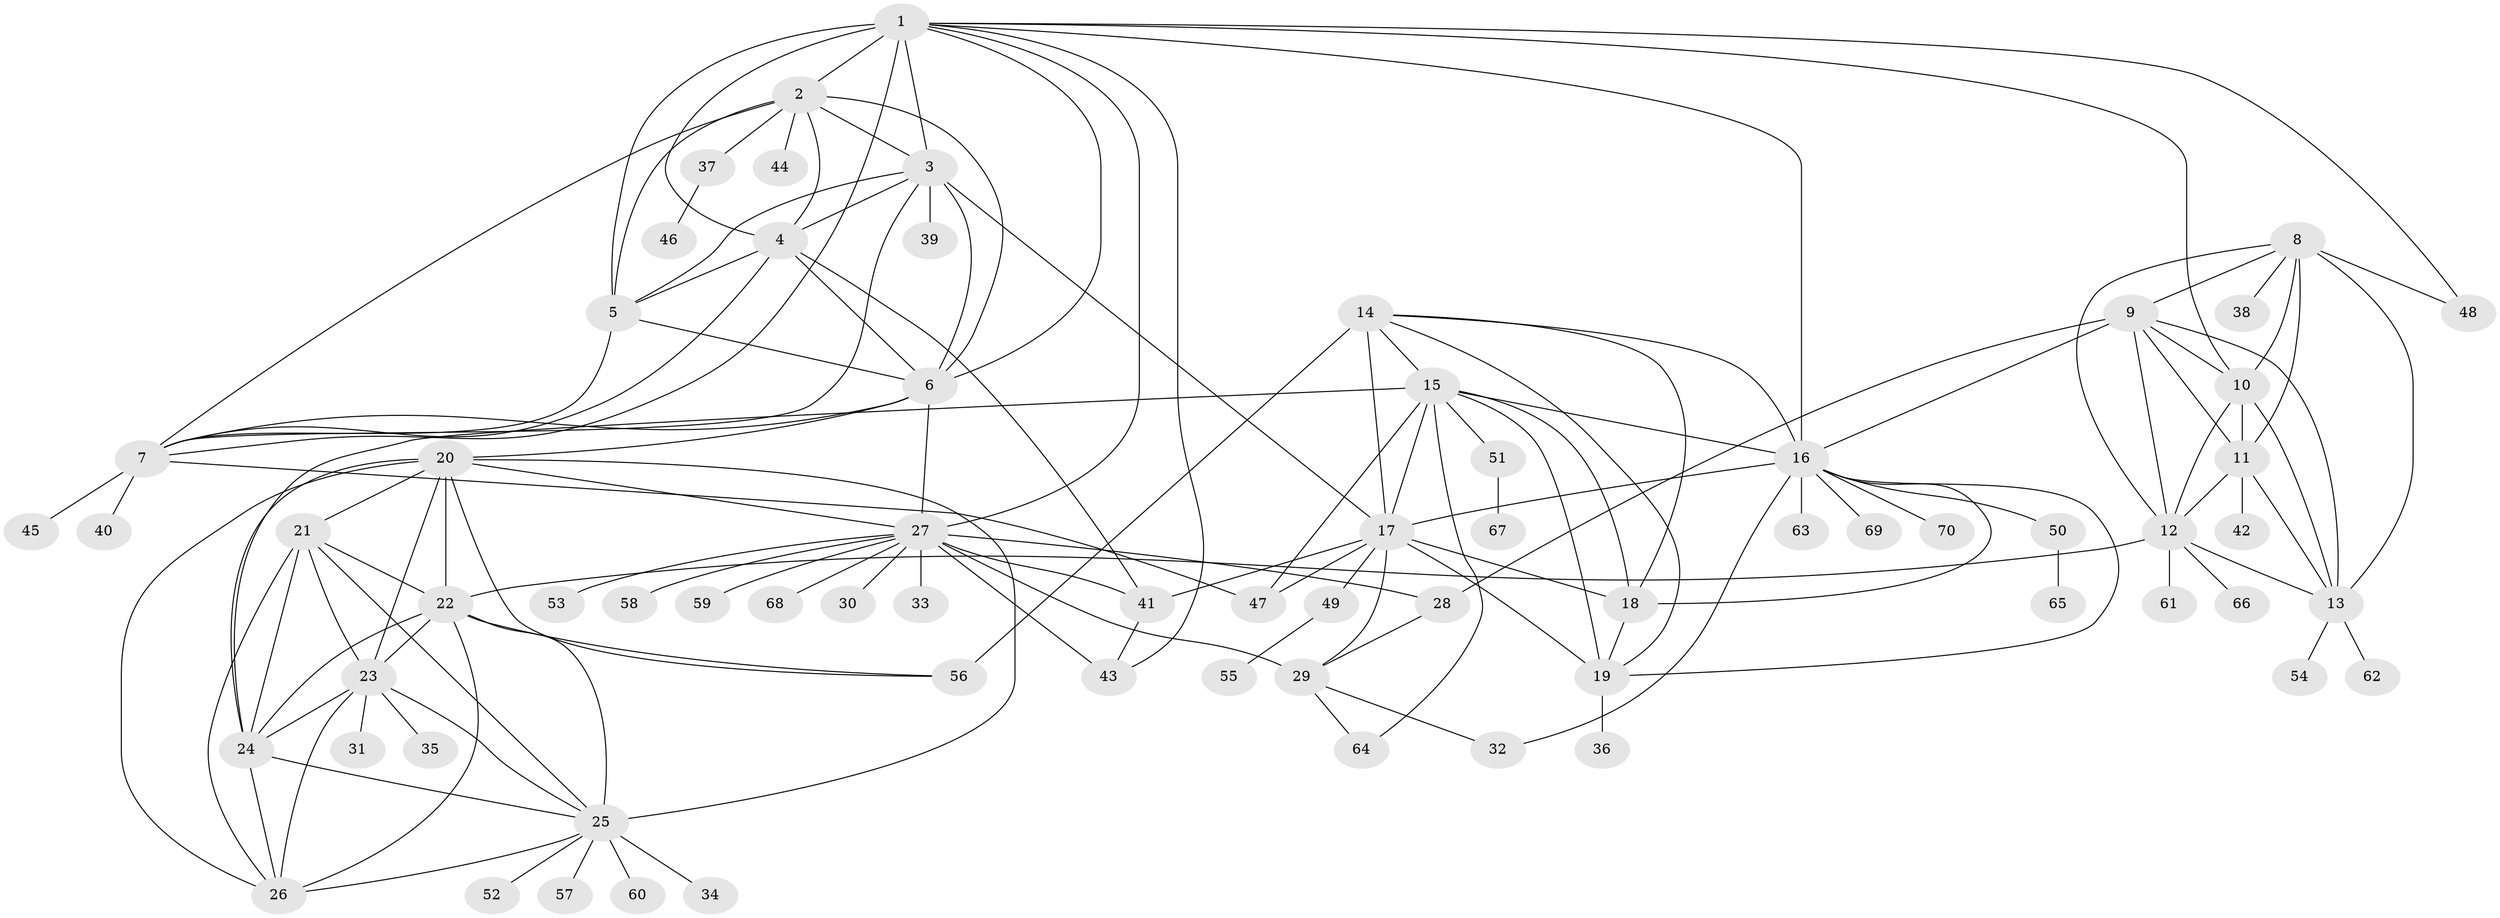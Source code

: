 // original degree distribution, {7: 0.03571428571428571, 9: 0.05714285714285714, 11: 0.03571428571428571, 8: 0.04285714285714286, 13: 0.02142857142857143, 10: 0.04285714285714286, 6: 0.007142857142857143, 14: 0.007142857142857143, 4: 0.007142857142857143, 1: 0.5642857142857143, 2: 0.1357142857142857, 3: 0.04285714285714286}
// Generated by graph-tools (version 1.1) at 2025/52/03/04/25 22:52:21]
// undirected, 70 vertices, 139 edges
graph export_dot {
  node [color=gray90,style=filled];
  1;
  2;
  3;
  4;
  5;
  6;
  7;
  8;
  9;
  10;
  11;
  12;
  13;
  14;
  15;
  16;
  17;
  18;
  19;
  20;
  21;
  22;
  23;
  24;
  25;
  26;
  27;
  28;
  29;
  30;
  31;
  32;
  33;
  34;
  35;
  36;
  37;
  38;
  39;
  40;
  41;
  42;
  43;
  44;
  45;
  46;
  47;
  48;
  49;
  50;
  51;
  52;
  53;
  54;
  55;
  56;
  57;
  58;
  59;
  60;
  61;
  62;
  63;
  64;
  65;
  66;
  67;
  68;
  69;
  70;
  1 -- 2 [weight=1.0];
  1 -- 3 [weight=1.0];
  1 -- 4 [weight=1.0];
  1 -- 5 [weight=5.0];
  1 -- 6 [weight=1.0];
  1 -- 7 [weight=1.0];
  1 -- 10 [weight=1.0];
  1 -- 16 [weight=1.0];
  1 -- 27 [weight=1.0];
  1 -- 43 [weight=2.0];
  1 -- 48 [weight=1.0];
  2 -- 3 [weight=1.0];
  2 -- 4 [weight=1.0];
  2 -- 5 [weight=1.0];
  2 -- 6 [weight=1.0];
  2 -- 7 [weight=1.0];
  2 -- 37 [weight=1.0];
  2 -- 44 [weight=1.0];
  3 -- 4 [weight=1.0];
  3 -- 5 [weight=1.0];
  3 -- 6 [weight=1.0];
  3 -- 7 [weight=1.0];
  3 -- 17 [weight=1.0];
  3 -- 39 [weight=3.0];
  4 -- 5 [weight=1.0];
  4 -- 6 [weight=1.0];
  4 -- 7 [weight=1.0];
  4 -- 41 [weight=1.0];
  5 -- 6 [weight=1.0];
  5 -- 7 [weight=1.0];
  6 -- 7 [weight=1.0];
  6 -- 20 [weight=1.0];
  6 -- 27 [weight=1.0];
  7 -- 40 [weight=4.0];
  7 -- 45 [weight=1.0];
  7 -- 47 [weight=1.0];
  8 -- 9 [weight=1.0];
  8 -- 10 [weight=2.0];
  8 -- 11 [weight=1.0];
  8 -- 12 [weight=1.0];
  8 -- 13 [weight=1.0];
  8 -- 38 [weight=1.0];
  8 -- 48 [weight=1.0];
  9 -- 10 [weight=2.0];
  9 -- 11 [weight=1.0];
  9 -- 12 [weight=1.0];
  9 -- 13 [weight=1.0];
  9 -- 16 [weight=1.0];
  9 -- 28 [weight=1.0];
  10 -- 11 [weight=2.0];
  10 -- 12 [weight=2.0];
  10 -- 13 [weight=2.0];
  11 -- 12 [weight=1.0];
  11 -- 13 [weight=1.0];
  11 -- 42 [weight=3.0];
  12 -- 13 [weight=1.0];
  12 -- 22 [weight=1.0];
  12 -- 61 [weight=1.0];
  12 -- 66 [weight=1.0];
  13 -- 54 [weight=1.0];
  13 -- 62 [weight=1.0];
  14 -- 15 [weight=1.0];
  14 -- 16 [weight=1.0];
  14 -- 17 [weight=2.0];
  14 -- 18 [weight=1.0];
  14 -- 19 [weight=1.0];
  14 -- 56 [weight=3.0];
  15 -- 16 [weight=1.0];
  15 -- 17 [weight=2.0];
  15 -- 18 [weight=1.0];
  15 -- 19 [weight=1.0];
  15 -- 24 [weight=1.0];
  15 -- 47 [weight=1.0];
  15 -- 51 [weight=1.0];
  15 -- 64 [weight=1.0];
  16 -- 17 [weight=2.0];
  16 -- 18 [weight=1.0];
  16 -- 19 [weight=1.0];
  16 -- 32 [weight=1.0];
  16 -- 50 [weight=1.0];
  16 -- 63 [weight=1.0];
  16 -- 69 [weight=1.0];
  16 -- 70 [weight=1.0];
  17 -- 18 [weight=3.0];
  17 -- 19 [weight=2.0];
  17 -- 29 [weight=1.0];
  17 -- 41 [weight=1.0];
  17 -- 47 [weight=1.0];
  17 -- 49 [weight=1.0];
  18 -- 19 [weight=1.0];
  19 -- 36 [weight=1.0];
  20 -- 21 [weight=1.0];
  20 -- 22 [weight=1.0];
  20 -- 23 [weight=1.0];
  20 -- 24 [weight=1.0];
  20 -- 25 [weight=1.0];
  20 -- 26 [weight=1.0];
  20 -- 27 [weight=1.0];
  20 -- 56 [weight=1.0];
  21 -- 22 [weight=1.0];
  21 -- 23 [weight=1.0];
  21 -- 24 [weight=3.0];
  21 -- 25 [weight=1.0];
  21 -- 26 [weight=1.0];
  22 -- 23 [weight=1.0];
  22 -- 24 [weight=1.0];
  22 -- 25 [weight=1.0];
  22 -- 26 [weight=1.0];
  22 -- 56 [weight=1.0];
  23 -- 24 [weight=1.0];
  23 -- 25 [weight=1.0];
  23 -- 26 [weight=1.0];
  23 -- 31 [weight=5.0];
  23 -- 35 [weight=1.0];
  24 -- 25 [weight=1.0];
  24 -- 26 [weight=1.0];
  25 -- 26 [weight=1.0];
  25 -- 34 [weight=1.0];
  25 -- 52 [weight=1.0];
  25 -- 57 [weight=1.0];
  25 -- 60 [weight=1.0];
  27 -- 28 [weight=5.0];
  27 -- 29 [weight=5.0];
  27 -- 30 [weight=1.0];
  27 -- 33 [weight=1.0];
  27 -- 41 [weight=1.0];
  27 -- 43 [weight=4.0];
  27 -- 53 [weight=1.0];
  27 -- 58 [weight=1.0];
  27 -- 59 [weight=4.0];
  27 -- 68 [weight=1.0];
  28 -- 29 [weight=1.0];
  29 -- 32 [weight=1.0];
  29 -- 64 [weight=1.0];
  37 -- 46 [weight=1.0];
  41 -- 43 [weight=2.0];
  49 -- 55 [weight=1.0];
  50 -- 65 [weight=1.0];
  51 -- 67 [weight=1.0];
}

